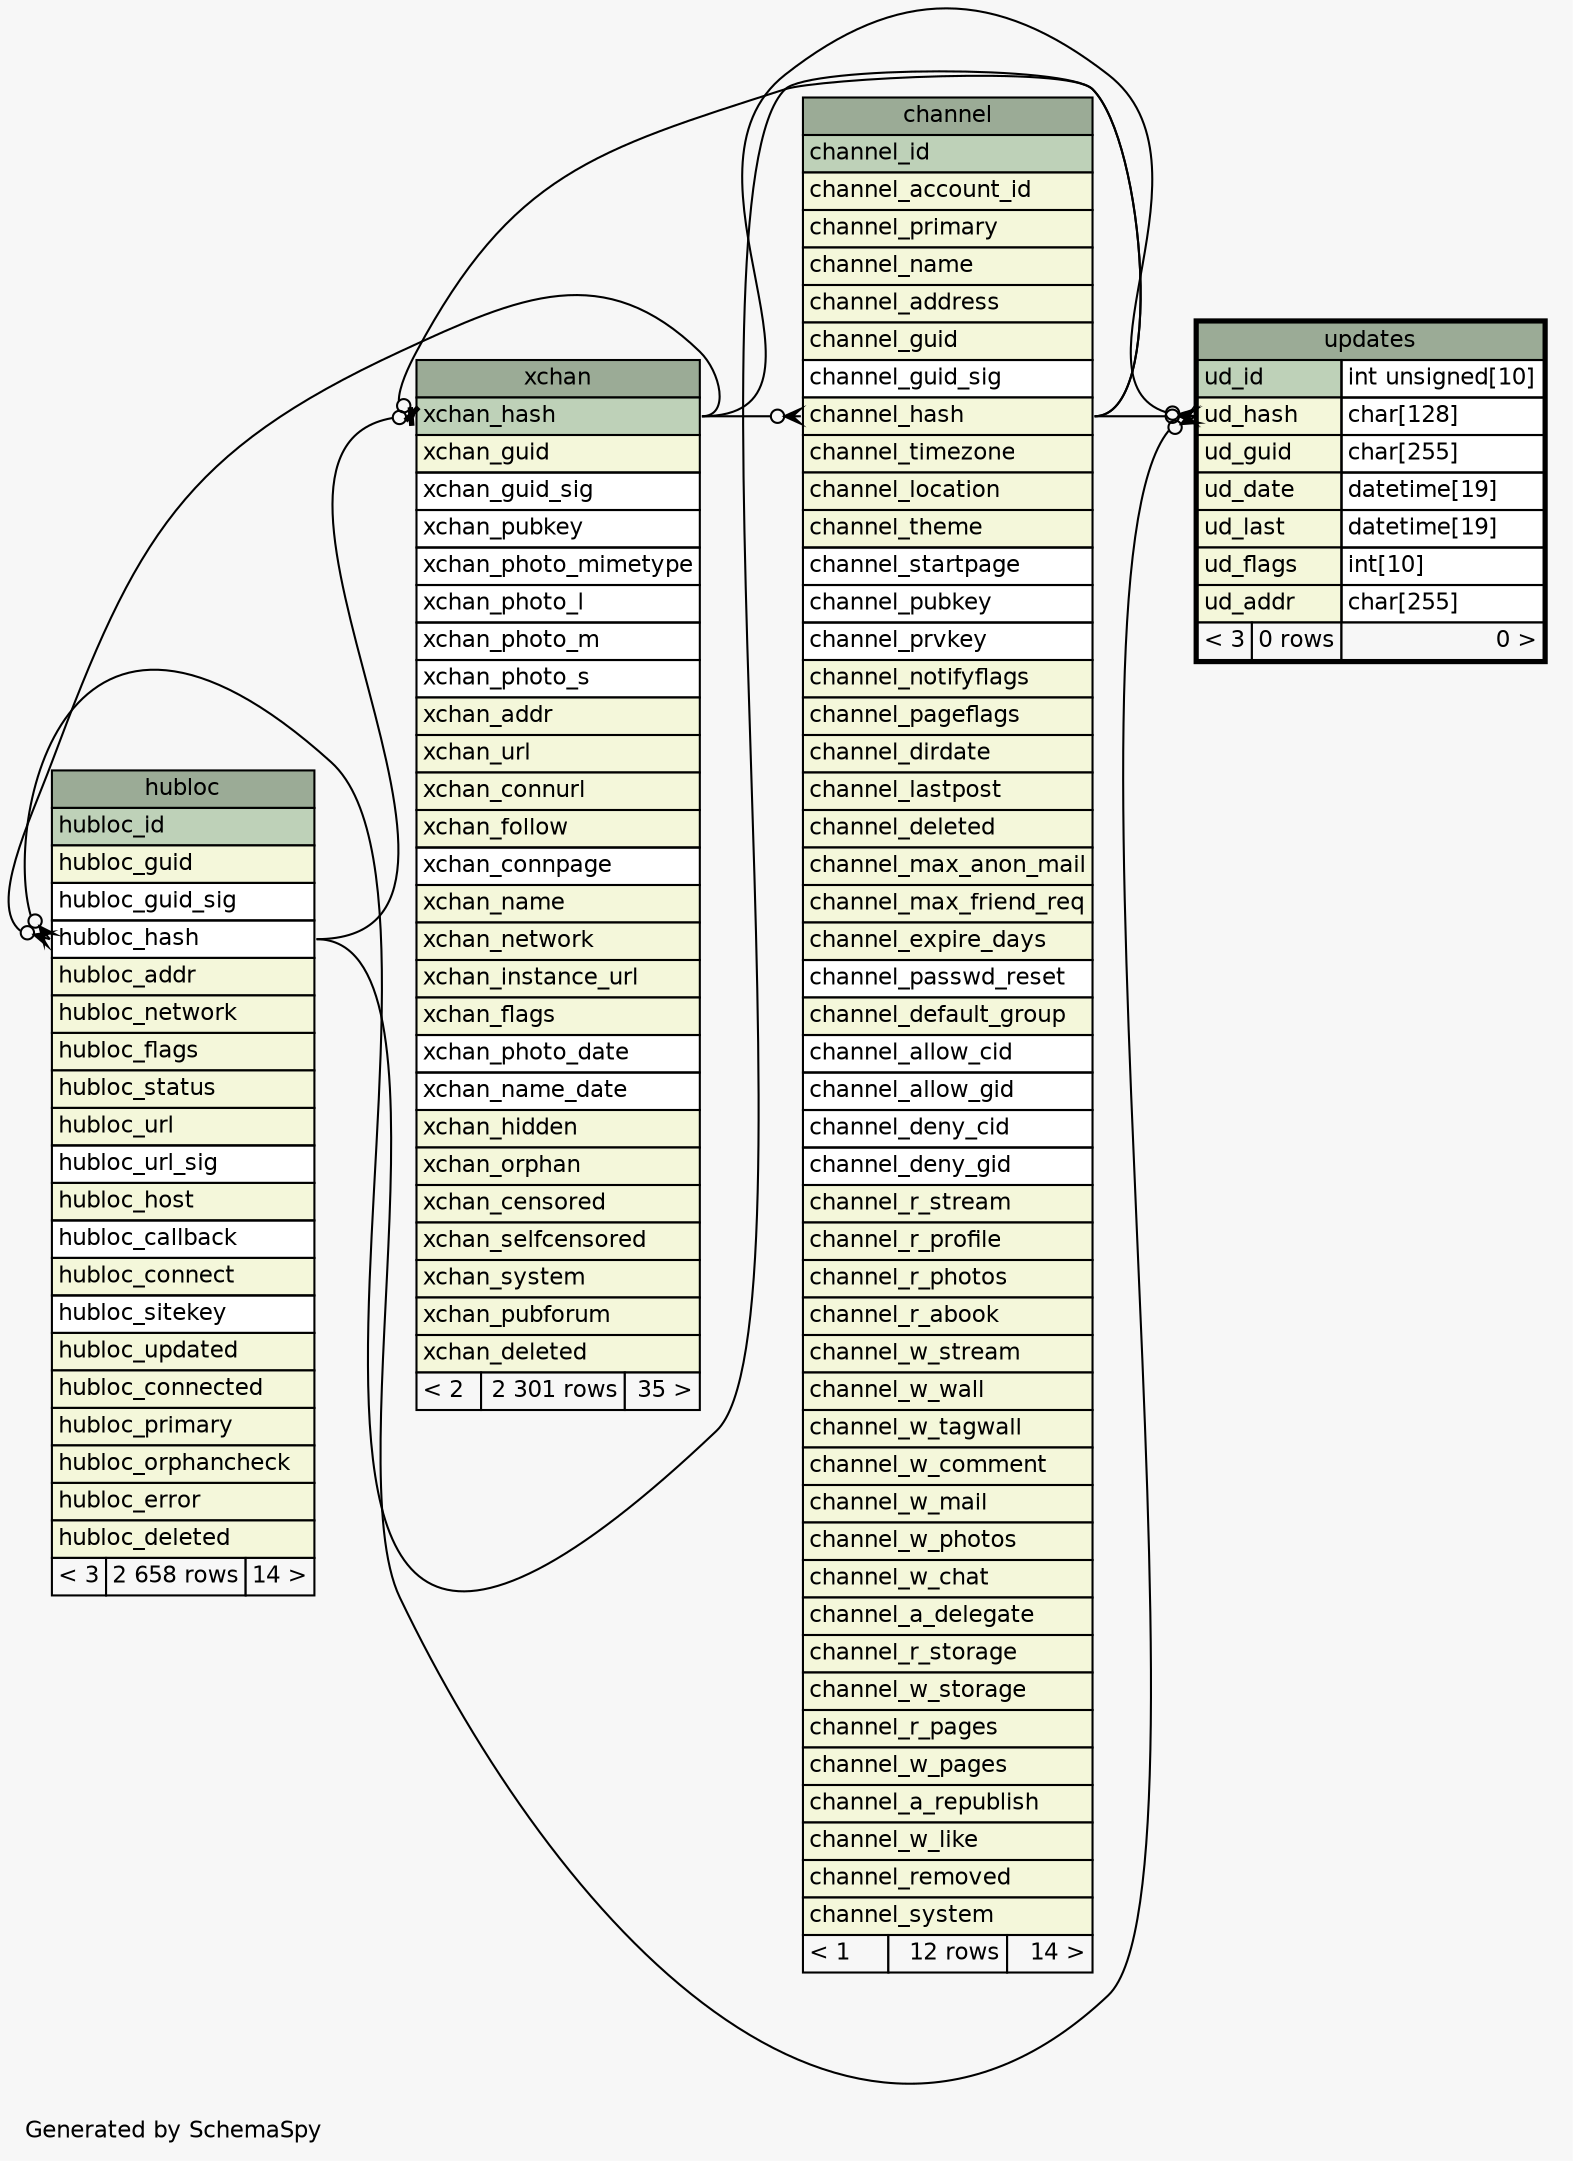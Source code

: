 // dot 2.26.3 on Linux 3.2.0-4-686-pae
// SchemaSpy rev 590
digraph "oneDegreeRelationshipsDiagram" {
  graph [
    rankdir="RL"
    bgcolor="#f7f7f7"
    label="\nGenerated by SchemaSpy"
    labeljust="l"
    nodesep="0.18"
    ranksep="0.46"
    fontname="Helvetica"
    fontsize="11"
  ];
  node [
    fontname="Helvetica"
    fontsize="11"
    shape="plaintext"
  ];
  edge [
    arrowsize="0.8"
  ];
  "channel":"channel_hash":w -> "xchan":"xchan_hash":e [arrowhead=none dir=back arrowtail=crowodot];
  "hubloc":"hubloc_hash":w -> "channel":"channel_hash":e [arrowhead=none dir=back arrowtail=crowodot];
  "hubloc":"hubloc_hash":w -> "xchan":"xchan_hash":e [arrowhead=none dir=back arrowtail=crowodot];
  "updates":"ud_hash":w -> "channel":"channel_hash":e [arrowhead=none dir=back arrowtail=crowodot];
  "updates":"ud_hash":w -> "hubloc":"hubloc_hash":e [arrowhead=none dir=back arrowtail=crowodot];
  "updates":"ud_hash":w -> "xchan":"xchan_hash":e [arrowhead=none dir=back arrowtail=crowodot];
  "xchan":"xchan_hash":w -> "channel":"channel_hash":e [arrowhead=none dir=back arrowtail=teeodot];
  "xchan":"xchan_hash":w -> "hubloc":"hubloc_hash":e [arrowhead=none dir=back arrowtail=teeodot];
  "channel" [
    label=<
    <TABLE BORDER="0" CELLBORDER="1" CELLSPACING="0" BGCOLOR="#ffffff">
      <TR><TD COLSPAN="3" BGCOLOR="#9bab96" ALIGN="CENTER">channel</TD></TR>
      <TR><TD PORT="channel_id" COLSPAN="3" BGCOLOR="#bed1b8" ALIGN="LEFT">channel_id</TD></TR>
      <TR><TD PORT="channel_account_id" COLSPAN="3" BGCOLOR="#f4f7da" ALIGN="LEFT">channel_account_id</TD></TR>
      <TR><TD PORT="channel_primary" COLSPAN="3" BGCOLOR="#f4f7da" ALIGN="LEFT">channel_primary</TD></TR>
      <TR><TD PORT="channel_name" COLSPAN="3" BGCOLOR="#f4f7da" ALIGN="LEFT">channel_name</TD></TR>
      <TR><TD PORT="channel_address" COLSPAN="3" BGCOLOR="#f4f7da" ALIGN="LEFT">channel_address</TD></TR>
      <TR><TD PORT="channel_guid" COLSPAN="3" BGCOLOR="#f4f7da" ALIGN="LEFT">channel_guid</TD></TR>
      <TR><TD PORT="channel_guid_sig" COLSPAN="3" ALIGN="LEFT">channel_guid_sig</TD></TR>
      <TR><TD PORT="channel_hash" COLSPAN="3" BGCOLOR="#f4f7da" ALIGN="LEFT">channel_hash</TD></TR>
      <TR><TD PORT="channel_timezone" COLSPAN="3" BGCOLOR="#f4f7da" ALIGN="LEFT">channel_timezone</TD></TR>
      <TR><TD PORT="channel_location" COLSPAN="3" BGCOLOR="#f4f7da" ALIGN="LEFT">channel_location</TD></TR>
      <TR><TD PORT="channel_theme" COLSPAN="3" BGCOLOR="#f4f7da" ALIGN="LEFT">channel_theme</TD></TR>
      <TR><TD PORT="channel_startpage" COLSPAN="3" ALIGN="LEFT">channel_startpage</TD></TR>
      <TR><TD PORT="channel_pubkey" COLSPAN="3" ALIGN="LEFT">channel_pubkey</TD></TR>
      <TR><TD PORT="channel_prvkey" COLSPAN="3" ALIGN="LEFT">channel_prvkey</TD></TR>
      <TR><TD PORT="channel_notifyflags" COLSPAN="3" BGCOLOR="#f4f7da" ALIGN="LEFT">channel_notifyflags</TD></TR>
      <TR><TD PORT="channel_pageflags" COLSPAN="3" BGCOLOR="#f4f7da" ALIGN="LEFT">channel_pageflags</TD></TR>
      <TR><TD PORT="channel_dirdate" COLSPAN="3" BGCOLOR="#f4f7da" ALIGN="LEFT">channel_dirdate</TD></TR>
      <TR><TD PORT="channel_lastpost" COLSPAN="3" BGCOLOR="#f4f7da" ALIGN="LEFT">channel_lastpost</TD></TR>
      <TR><TD PORT="channel_deleted" COLSPAN="3" BGCOLOR="#f4f7da" ALIGN="LEFT">channel_deleted</TD></TR>
      <TR><TD PORT="channel_max_anon_mail" COLSPAN="3" BGCOLOR="#f4f7da" ALIGN="LEFT">channel_max_anon_mail</TD></TR>
      <TR><TD PORT="channel_max_friend_req" COLSPAN="3" BGCOLOR="#f4f7da" ALIGN="LEFT">channel_max_friend_req</TD></TR>
      <TR><TD PORT="channel_expire_days" COLSPAN="3" BGCOLOR="#f4f7da" ALIGN="LEFT">channel_expire_days</TD></TR>
      <TR><TD PORT="channel_passwd_reset" COLSPAN="3" ALIGN="LEFT">channel_passwd_reset</TD></TR>
      <TR><TD PORT="channel_default_group" COLSPAN="3" BGCOLOR="#f4f7da" ALIGN="LEFT">channel_default_group</TD></TR>
      <TR><TD PORT="channel_allow_cid" COLSPAN="3" ALIGN="LEFT">channel_allow_cid</TD></TR>
      <TR><TD PORT="channel_allow_gid" COLSPAN="3" ALIGN="LEFT">channel_allow_gid</TD></TR>
      <TR><TD PORT="channel_deny_cid" COLSPAN="3" ALIGN="LEFT">channel_deny_cid</TD></TR>
      <TR><TD PORT="channel_deny_gid" COLSPAN="3" ALIGN="LEFT">channel_deny_gid</TD></TR>
      <TR><TD PORT="channel_r_stream" COLSPAN="3" BGCOLOR="#f4f7da" ALIGN="LEFT">channel_r_stream</TD></TR>
      <TR><TD PORT="channel_r_profile" COLSPAN="3" BGCOLOR="#f4f7da" ALIGN="LEFT">channel_r_profile</TD></TR>
      <TR><TD PORT="channel_r_photos" COLSPAN="3" BGCOLOR="#f4f7da" ALIGN="LEFT">channel_r_photos</TD></TR>
      <TR><TD PORT="channel_r_abook" COLSPAN="3" BGCOLOR="#f4f7da" ALIGN="LEFT">channel_r_abook</TD></TR>
      <TR><TD PORT="channel_w_stream" COLSPAN="3" BGCOLOR="#f4f7da" ALIGN="LEFT">channel_w_stream</TD></TR>
      <TR><TD PORT="channel_w_wall" COLSPAN="3" BGCOLOR="#f4f7da" ALIGN="LEFT">channel_w_wall</TD></TR>
      <TR><TD PORT="channel_w_tagwall" COLSPAN="3" BGCOLOR="#f4f7da" ALIGN="LEFT">channel_w_tagwall</TD></TR>
      <TR><TD PORT="channel_w_comment" COLSPAN="3" BGCOLOR="#f4f7da" ALIGN="LEFT">channel_w_comment</TD></TR>
      <TR><TD PORT="channel_w_mail" COLSPAN="3" BGCOLOR="#f4f7da" ALIGN="LEFT">channel_w_mail</TD></TR>
      <TR><TD PORT="channel_w_photos" COLSPAN="3" BGCOLOR="#f4f7da" ALIGN="LEFT">channel_w_photos</TD></TR>
      <TR><TD PORT="channel_w_chat" COLSPAN="3" BGCOLOR="#f4f7da" ALIGN="LEFT">channel_w_chat</TD></TR>
      <TR><TD PORT="channel_a_delegate" COLSPAN="3" BGCOLOR="#f4f7da" ALIGN="LEFT">channel_a_delegate</TD></TR>
      <TR><TD PORT="channel_r_storage" COLSPAN="3" BGCOLOR="#f4f7da" ALIGN="LEFT">channel_r_storage</TD></TR>
      <TR><TD PORT="channel_w_storage" COLSPAN="3" BGCOLOR="#f4f7da" ALIGN="LEFT">channel_w_storage</TD></TR>
      <TR><TD PORT="channel_r_pages" COLSPAN="3" BGCOLOR="#f4f7da" ALIGN="LEFT">channel_r_pages</TD></TR>
      <TR><TD PORT="channel_w_pages" COLSPAN="3" BGCOLOR="#f4f7da" ALIGN="LEFT">channel_w_pages</TD></TR>
      <TR><TD PORT="channel_a_republish" COLSPAN="3" BGCOLOR="#f4f7da" ALIGN="LEFT">channel_a_republish</TD></TR>
      <TR><TD PORT="channel_w_like" COLSPAN="3" BGCOLOR="#f4f7da" ALIGN="LEFT">channel_w_like</TD></TR>
      <TR><TD PORT="channel_removed" COLSPAN="3" BGCOLOR="#f4f7da" ALIGN="LEFT">channel_removed</TD></TR>
      <TR><TD PORT="channel_system" COLSPAN="3" BGCOLOR="#f4f7da" ALIGN="LEFT">channel_system</TD></TR>
      <TR><TD ALIGN="LEFT" BGCOLOR="#f7f7f7">&lt; 1</TD><TD ALIGN="RIGHT" BGCOLOR="#f7f7f7">12 rows</TD><TD ALIGN="RIGHT" BGCOLOR="#f7f7f7">14 &gt;</TD></TR>
    </TABLE>>
    URL="channel.html"
    tooltip="channel"
  ];
  "hubloc" [
    label=<
    <TABLE BORDER="0" CELLBORDER="1" CELLSPACING="0" BGCOLOR="#ffffff">
      <TR><TD COLSPAN="3" BGCOLOR="#9bab96" ALIGN="CENTER">hubloc</TD></TR>
      <TR><TD PORT="hubloc_id" COLSPAN="3" BGCOLOR="#bed1b8" ALIGN="LEFT">hubloc_id</TD></TR>
      <TR><TD PORT="hubloc_guid" COLSPAN="3" BGCOLOR="#f4f7da" ALIGN="LEFT">hubloc_guid</TD></TR>
      <TR><TD PORT="hubloc_guid_sig" COLSPAN="3" ALIGN="LEFT">hubloc_guid_sig</TD></TR>
      <TR><TD PORT="hubloc_hash" COLSPAN="3" ALIGN="LEFT">hubloc_hash</TD></TR>
      <TR><TD PORT="hubloc_addr" COLSPAN="3" BGCOLOR="#f4f7da" ALIGN="LEFT">hubloc_addr</TD></TR>
      <TR><TD PORT="hubloc_network" COLSPAN="3" BGCOLOR="#f4f7da" ALIGN="LEFT">hubloc_network</TD></TR>
      <TR><TD PORT="hubloc_flags" COLSPAN="3" BGCOLOR="#f4f7da" ALIGN="LEFT">hubloc_flags</TD></TR>
      <TR><TD PORT="hubloc_status" COLSPAN="3" BGCOLOR="#f4f7da" ALIGN="LEFT">hubloc_status</TD></TR>
      <TR><TD PORT="hubloc_url" COLSPAN="3" BGCOLOR="#f4f7da" ALIGN="LEFT">hubloc_url</TD></TR>
      <TR><TD PORT="hubloc_url_sig" COLSPAN="3" ALIGN="LEFT">hubloc_url_sig</TD></TR>
      <TR><TD PORT="hubloc_host" COLSPAN="3" BGCOLOR="#f4f7da" ALIGN="LEFT">hubloc_host</TD></TR>
      <TR><TD PORT="hubloc_callback" COLSPAN="3" ALIGN="LEFT">hubloc_callback</TD></TR>
      <TR><TD PORT="hubloc_connect" COLSPAN="3" BGCOLOR="#f4f7da" ALIGN="LEFT">hubloc_connect</TD></TR>
      <TR><TD PORT="hubloc_sitekey" COLSPAN="3" ALIGN="LEFT">hubloc_sitekey</TD></TR>
      <TR><TD PORT="hubloc_updated" COLSPAN="3" BGCOLOR="#f4f7da" ALIGN="LEFT">hubloc_updated</TD></TR>
      <TR><TD PORT="hubloc_connected" COLSPAN="3" BGCOLOR="#f4f7da" ALIGN="LEFT">hubloc_connected</TD></TR>
      <TR><TD PORT="hubloc_primary" COLSPAN="3" BGCOLOR="#f4f7da" ALIGN="LEFT">hubloc_primary</TD></TR>
      <TR><TD PORT="hubloc_orphancheck" COLSPAN="3" BGCOLOR="#f4f7da" ALIGN="LEFT">hubloc_orphancheck</TD></TR>
      <TR><TD PORT="hubloc_error" COLSPAN="3" BGCOLOR="#f4f7da" ALIGN="LEFT">hubloc_error</TD></TR>
      <TR><TD PORT="hubloc_deleted" COLSPAN="3" BGCOLOR="#f4f7da" ALIGN="LEFT">hubloc_deleted</TD></TR>
      <TR><TD ALIGN="LEFT" BGCOLOR="#f7f7f7">&lt; 3</TD><TD ALIGN="RIGHT" BGCOLOR="#f7f7f7">2 658 rows</TD><TD ALIGN="RIGHT" BGCOLOR="#f7f7f7">14 &gt;</TD></TR>
    </TABLE>>
    URL="hubloc.html"
    tooltip="hubloc"
  ];
  "updates" [
    label=<
    <TABLE BORDER="2" CELLBORDER="1" CELLSPACING="0" BGCOLOR="#ffffff">
      <TR><TD COLSPAN="3" BGCOLOR="#9bab96" ALIGN="CENTER">updates</TD></TR>
      <TR><TD PORT="ud_id" COLSPAN="2" BGCOLOR="#bed1b8" ALIGN="LEFT">ud_id</TD><TD PORT="ud_id.type" ALIGN="LEFT">int unsigned[10]</TD></TR>
      <TR><TD PORT="ud_hash" COLSPAN="2" BGCOLOR="#f4f7da" ALIGN="LEFT">ud_hash</TD><TD PORT="ud_hash.type" ALIGN="LEFT">char[128]</TD></TR>
      <TR><TD PORT="ud_guid" COLSPAN="2" BGCOLOR="#f4f7da" ALIGN="LEFT">ud_guid</TD><TD PORT="ud_guid.type" ALIGN="LEFT">char[255]</TD></TR>
      <TR><TD PORT="ud_date" COLSPAN="2" BGCOLOR="#f4f7da" ALIGN="LEFT">ud_date</TD><TD PORT="ud_date.type" ALIGN="LEFT">datetime[19]</TD></TR>
      <TR><TD PORT="ud_last" COLSPAN="2" BGCOLOR="#f4f7da" ALIGN="LEFT">ud_last</TD><TD PORT="ud_last.type" ALIGN="LEFT">datetime[19]</TD></TR>
      <TR><TD PORT="ud_flags" COLSPAN="2" BGCOLOR="#f4f7da" ALIGN="LEFT">ud_flags</TD><TD PORT="ud_flags.type" ALIGN="LEFT">int[10]</TD></TR>
      <TR><TD PORT="ud_addr" COLSPAN="2" BGCOLOR="#f4f7da" ALIGN="LEFT">ud_addr</TD><TD PORT="ud_addr.type" ALIGN="LEFT">char[255]</TD></TR>
      <TR><TD ALIGN="LEFT" BGCOLOR="#f7f7f7">&lt; 3</TD><TD ALIGN="RIGHT" BGCOLOR="#f7f7f7">0 rows</TD><TD ALIGN="RIGHT" BGCOLOR="#f7f7f7">0 &gt;</TD></TR>
    </TABLE>>
    URL="updates.html"
    tooltip="updates"
  ];
  "xchan" [
    label=<
    <TABLE BORDER="0" CELLBORDER="1" CELLSPACING="0" BGCOLOR="#ffffff">
      <TR><TD COLSPAN="3" BGCOLOR="#9bab96" ALIGN="CENTER">xchan</TD></TR>
      <TR><TD PORT="xchan_hash" COLSPAN="3" BGCOLOR="#bed1b8" ALIGN="LEFT">xchan_hash</TD></TR>
      <TR><TD PORT="xchan_guid" COLSPAN="3" BGCOLOR="#f4f7da" ALIGN="LEFT">xchan_guid</TD></TR>
      <TR><TD PORT="xchan_guid_sig" COLSPAN="3" ALIGN="LEFT">xchan_guid_sig</TD></TR>
      <TR><TD PORT="xchan_pubkey" COLSPAN="3" ALIGN="LEFT">xchan_pubkey</TD></TR>
      <TR><TD PORT="xchan_photo_mimetype" COLSPAN="3" ALIGN="LEFT">xchan_photo_mimetype</TD></TR>
      <TR><TD PORT="xchan_photo_l" COLSPAN="3" ALIGN="LEFT">xchan_photo_l</TD></TR>
      <TR><TD PORT="xchan_photo_m" COLSPAN="3" ALIGN="LEFT">xchan_photo_m</TD></TR>
      <TR><TD PORT="xchan_photo_s" COLSPAN="3" ALIGN="LEFT">xchan_photo_s</TD></TR>
      <TR><TD PORT="xchan_addr" COLSPAN="3" BGCOLOR="#f4f7da" ALIGN="LEFT">xchan_addr</TD></TR>
      <TR><TD PORT="xchan_url" COLSPAN="3" BGCOLOR="#f4f7da" ALIGN="LEFT">xchan_url</TD></TR>
      <TR><TD PORT="xchan_connurl" COLSPAN="3" BGCOLOR="#f4f7da" ALIGN="LEFT">xchan_connurl</TD></TR>
      <TR><TD PORT="xchan_follow" COLSPAN="3" BGCOLOR="#f4f7da" ALIGN="LEFT">xchan_follow</TD></TR>
      <TR><TD PORT="xchan_connpage" COLSPAN="3" ALIGN="LEFT">xchan_connpage</TD></TR>
      <TR><TD PORT="xchan_name" COLSPAN="3" BGCOLOR="#f4f7da" ALIGN="LEFT">xchan_name</TD></TR>
      <TR><TD PORT="xchan_network" COLSPAN="3" BGCOLOR="#f4f7da" ALIGN="LEFT">xchan_network</TD></TR>
      <TR><TD PORT="xchan_instance_url" COLSPAN="3" BGCOLOR="#f4f7da" ALIGN="LEFT">xchan_instance_url</TD></TR>
      <TR><TD PORT="xchan_flags" COLSPAN="3" BGCOLOR="#f4f7da" ALIGN="LEFT">xchan_flags</TD></TR>
      <TR><TD PORT="xchan_photo_date" COLSPAN="3" ALIGN="LEFT">xchan_photo_date</TD></TR>
      <TR><TD PORT="xchan_name_date" COLSPAN="3" ALIGN="LEFT">xchan_name_date</TD></TR>
      <TR><TD PORT="xchan_hidden" COLSPAN="3" BGCOLOR="#f4f7da" ALIGN="LEFT">xchan_hidden</TD></TR>
      <TR><TD PORT="xchan_orphan" COLSPAN="3" BGCOLOR="#f4f7da" ALIGN="LEFT">xchan_orphan</TD></TR>
      <TR><TD PORT="xchan_censored" COLSPAN="3" BGCOLOR="#f4f7da" ALIGN="LEFT">xchan_censored</TD></TR>
      <TR><TD PORT="xchan_selfcensored" COLSPAN="3" BGCOLOR="#f4f7da" ALIGN="LEFT">xchan_selfcensored</TD></TR>
      <TR><TD PORT="xchan_system" COLSPAN="3" BGCOLOR="#f4f7da" ALIGN="LEFT">xchan_system</TD></TR>
      <TR><TD PORT="xchan_pubforum" COLSPAN="3" BGCOLOR="#f4f7da" ALIGN="LEFT">xchan_pubforum</TD></TR>
      <TR><TD PORT="xchan_deleted" COLSPAN="3" BGCOLOR="#f4f7da" ALIGN="LEFT">xchan_deleted</TD></TR>
      <TR><TD ALIGN="LEFT" BGCOLOR="#f7f7f7">&lt; 2</TD><TD ALIGN="RIGHT" BGCOLOR="#f7f7f7">2 301 rows</TD><TD ALIGN="RIGHT" BGCOLOR="#f7f7f7">35 &gt;</TD></TR>
    </TABLE>>
    URL="xchan.html"
    tooltip="xchan"
  ];
}
